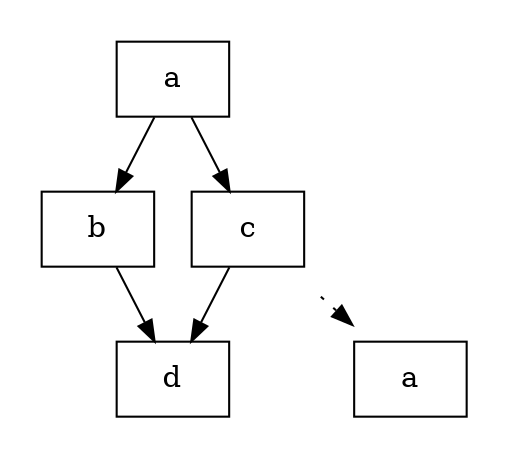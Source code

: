 digraph G {
   graph [rankdir = TD];
   node[ shape=box];

   compound=true;
   subgraph cluster0
   {
      style=invis
      {  rank="same"; a }
      {  rank="same"; b, c }
      {  rank="same"; d }

      a -> b
      a -> c

      b -> d
      c -> d
   }
   subgraph cluster1
   {
      style=invis
      {  rank="same"; av  }

      av [ label="a" ]

      av
   }

   c -> av [ltail=cluster0,lhead=cluster1, style="dotted"];
}

